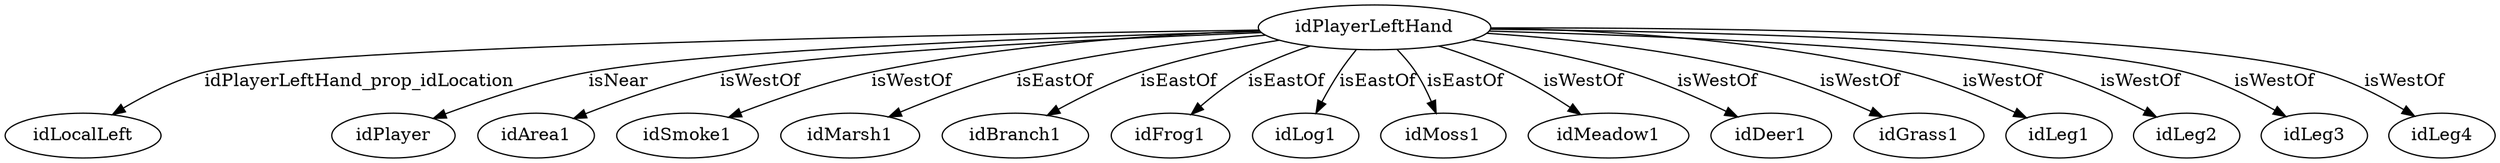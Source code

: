 strict digraph  {
idPlayerLeftHand [node_type=entity_node];
idLocalLeft [node_type=property_node];
idPlayer [node_type=entity_node];
idArea1 [node_type=entity_node];
idSmoke1 [node_type=entity_node];
idMarsh1 [node_type=entity_node];
idBranch1 [node_type=entity_node];
idFrog1 [node_type=entity_node];
idLog1 [node_type=entity_node];
idMoss1 [node_type=entity_node];
idMeadow1 [node_type=entity_node];
idDeer1 [node_type=entity_node];
idGrass1 [node_type=entity_node];
idLeg1 [node_type=entity_node];
idLeg2 [node_type=entity_node];
idLeg3 [node_type=entity_node];
idLeg4 [node_type=entity_node];
idPlayerLeftHand -> idLocalLeft  [edge_type=property, label=idPlayerLeftHand_prop_idLocation];
idPlayerLeftHand -> idPlayer  [edge_type=relationship, label=isNear];
idPlayerLeftHand -> idArea1  [edge_type=relationship, label=isWestOf];
idPlayerLeftHand -> idSmoke1  [edge_type=relationship, label=isWestOf];
idPlayerLeftHand -> idMarsh1  [edge_type=relationship, label=isEastOf];
idPlayerLeftHand -> idBranch1  [edge_type=relationship, label=isEastOf];
idPlayerLeftHand -> idFrog1  [edge_type=relationship, label=isEastOf];
idPlayerLeftHand -> idLog1  [edge_type=relationship, label=isEastOf];
idPlayerLeftHand -> idMoss1  [edge_type=relationship, label=isEastOf];
idPlayerLeftHand -> idMeadow1  [edge_type=relationship, label=isWestOf];
idPlayerLeftHand -> idDeer1  [edge_type=relationship, label=isWestOf];
idPlayerLeftHand -> idGrass1  [edge_type=relationship, label=isWestOf];
idPlayerLeftHand -> idLeg1  [edge_type=relationship, label=isWestOf];
idPlayerLeftHand -> idLeg2  [edge_type=relationship, label=isWestOf];
idPlayerLeftHand -> idLeg3  [edge_type=relationship, label=isWestOf];
idPlayerLeftHand -> idLeg4  [edge_type=relationship, label=isWestOf];
}
